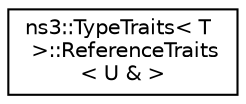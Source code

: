 digraph "Graphical Class Hierarchy"
{
 // LATEX_PDF_SIZE
  edge [fontname="Helvetica",fontsize="10",labelfontname="Helvetica",labelfontsize="10"];
  node [fontname="Helvetica",fontsize="10",shape=record];
  rankdir="LR";
  Node0 [label="ns3::TypeTraits\< T\l \>::ReferenceTraits\l\< U & \>",height=0.2,width=0.4,color="black", fillcolor="white", style="filled",URL="$structns3_1_1_type_traits_1_1_reference_traits_3_01_u_01_6_01_4.html",tooltip="Reference type."];
}
